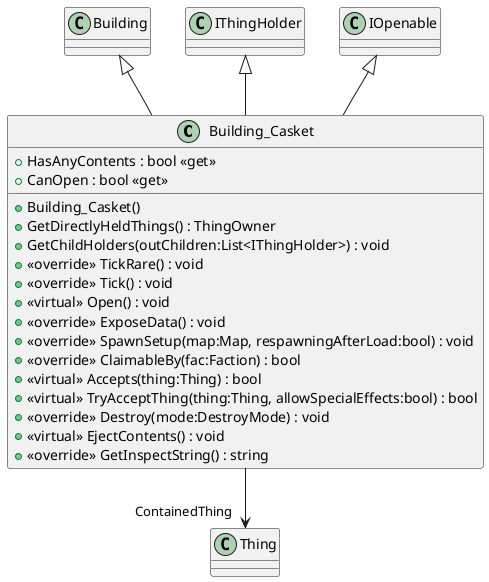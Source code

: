 @startuml
class Building_Casket {
    + HasAnyContents : bool <<get>>
    + CanOpen : bool <<get>>
    + Building_Casket()
    + GetDirectlyHeldThings() : ThingOwner
    + GetChildHolders(outChildren:List<IThingHolder>) : void
    + <<override>> TickRare() : void
    + <<override>> Tick() : void
    + <<virtual>> Open() : void
    + <<override>> ExposeData() : void
    + <<override>> SpawnSetup(map:Map, respawningAfterLoad:bool) : void
    + <<override>> ClaimableBy(fac:Faction) : bool
    + <<virtual>> Accepts(thing:Thing) : bool
    + <<virtual>> TryAcceptThing(thing:Thing, allowSpecialEffects:bool) : bool
    + <<override>> Destroy(mode:DestroyMode) : void
    + <<virtual>> EjectContents() : void
    + <<override>> GetInspectString() : string
}
Building <|-- Building_Casket
IThingHolder <|-- Building_Casket
IOpenable <|-- Building_Casket
Building_Casket --> "ContainedThing" Thing
@enduml
